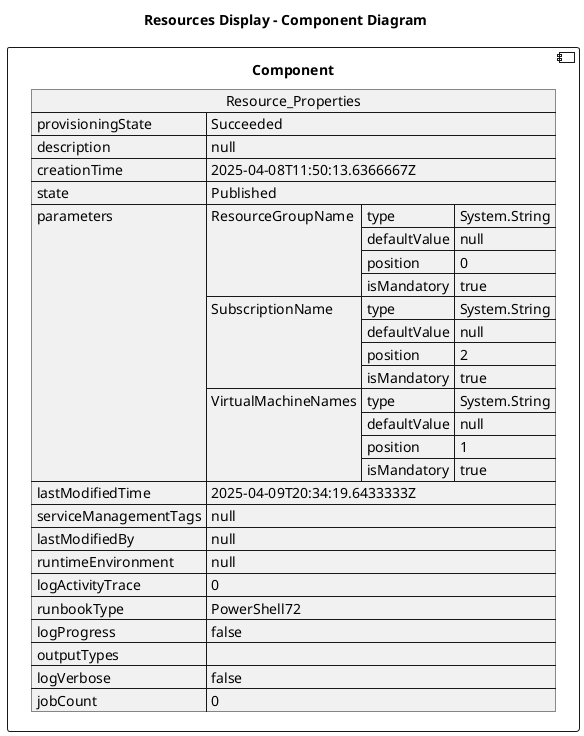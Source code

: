 @startuml

title Resources Display - Component Diagram

component Component {

json  Resource_Properties {
  "provisioningState": "Succeeded",
  "description": null,
  "creationTime": "2025-04-08T11:50:13.6366667Z",
  "state": "Published",
  "parameters": {
    "ResourceGroupName": {
      "type": "System.String",
      "defaultValue": null,
      "position": 0,
      "isMandatory": true
    },
    "SubscriptionName": {
      "type": "System.String",
      "defaultValue": null,
      "position": 2,
      "isMandatory": true
    },
    "VirtualMachineNames": {
      "type": "System.String",
      "defaultValue": null,
      "position": 1,
      "isMandatory": true
    }
  },
  "lastModifiedTime": "2025-04-09T20:34:19.6433333Z",
  "serviceManagementTags": null,
  "lastModifiedBy": null,
  "runtimeEnvironment": null,
  "logActivityTrace": 0,
  "runbookType": "PowerShell72",
  "logProgress": false,
  "outputTypes": [],
  "logVerbose": false,
  "jobCount": 0
}
}
@enduml
